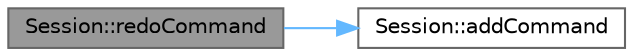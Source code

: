 digraph "Session::redoCommand"
{
 // INTERACTIVE_SVG=YES
 // LATEX_PDF_SIZE
  bgcolor="transparent";
  edge [fontname=Helvetica,fontsize=10,labelfontname=Helvetica,labelfontsize=10];
  node [fontname=Helvetica,fontsize=10,shape=box,height=0.2,width=0.4];
  rankdir="LR";
  Node1 [id="Node000001",label="Session::redoCommand",height=0.2,width=0.4,color="gray40", fillcolor="grey60", style="filled", fontcolor="black",tooltip="Redoes the last undone command."];
  Node1 -> Node2 [id="edge1_Node000001_Node000002",color="steelblue1",style="solid",tooltip=" "];
  Node2 [id="Node000002",label="Session::addCommand",height=0.2,width=0.4,color="grey40", fillcolor="white", style="filled",URL="$class_session.html#a247ea0ca011a1a29e4bf0fc79d3ccd8f",tooltip="Adds a command to the session's undo stack."];
}
